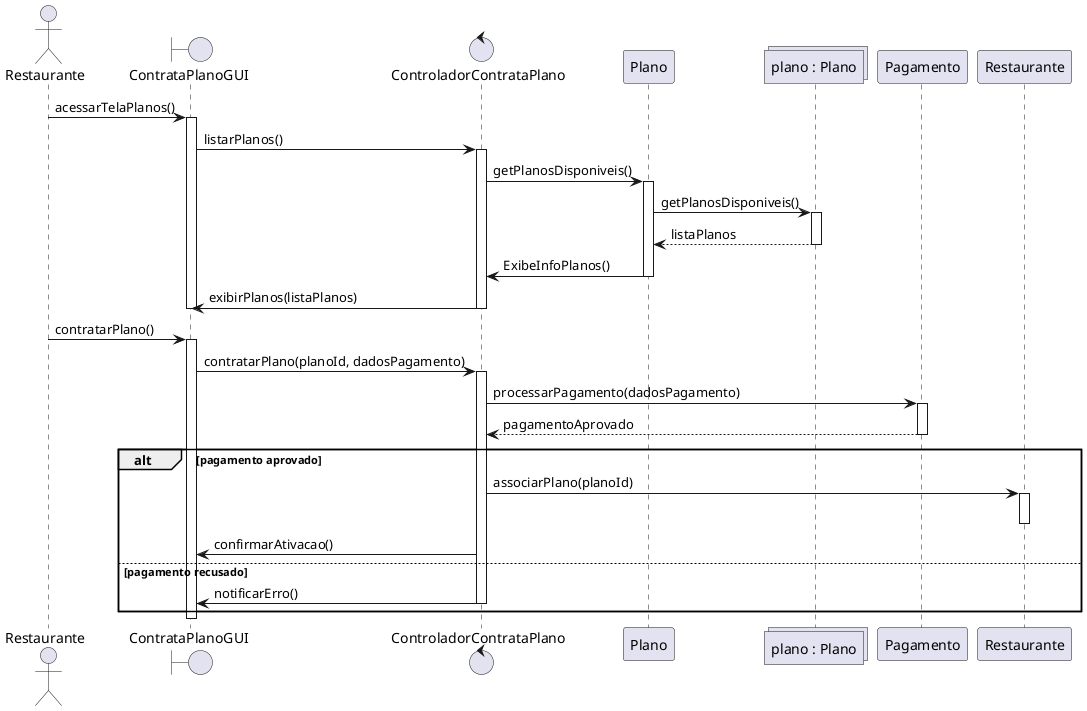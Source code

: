 @startuml
actor Restaurante
boundary ContrataPlanoGUI
control ControladorContrataPlano
participant Plano
collections "plano : Plano" as planos
participant Pagamento
participant "Restaurante" as restaurante1

Restaurante -> ContrataPlanoGUI : acessarTelaPlanos()
activate ContrataPlanoGUI
ContrataPlanoGUI -> ControladorContrataPlano : listarPlanos()
activate ControladorContrataPlano
ControladorContrataPlano -> Plano : getPlanosDisponiveis()
activate Plano
Plano -> planos : getPlanosDisponiveis()
activate planos
planos --> Plano : listaPlanos
deactivate planos
Plano -> ControladorContrataPlano : ExibeInfoPlanos()
deactivate Plano
ControladorContrataPlano -> ContrataPlanoGUI : exibirPlanos(listaPlanos)
deactivate ControladorContrataPlano
deactivate ContrataPlanoGUI

Restaurante -> ContrataPlanoGUI : contratarPlano()
activate ContrataPlanoGUI
ContrataPlanoGUI -> ControladorContrataPlano : contratarPlano(planoId, dadosPagamento)
activate ControladorContrataPlano
ControladorContrataPlano -> Pagamento : processarPagamento(dadosPagamento)
activate Pagamento
Pagamento --> ControladorContrataPlano : pagamentoAprovado
deactivate Pagamento

alt pagamento aprovado
    ControladorContrataPlano -> restaurante1 : associarPlano(planoId)
    activate restaurante1
    deactivate restaurante1
    ControladorContrataPlano -> ContrataPlanoGUI : confirmarAtivacao()
else pagamento recusado
    ControladorContrataPlano -> ContrataPlanoGUI : notificarErro()
    deactivate ControladorContrataPlano
end
deactivate ContrataPlanoGUI

@enduml
